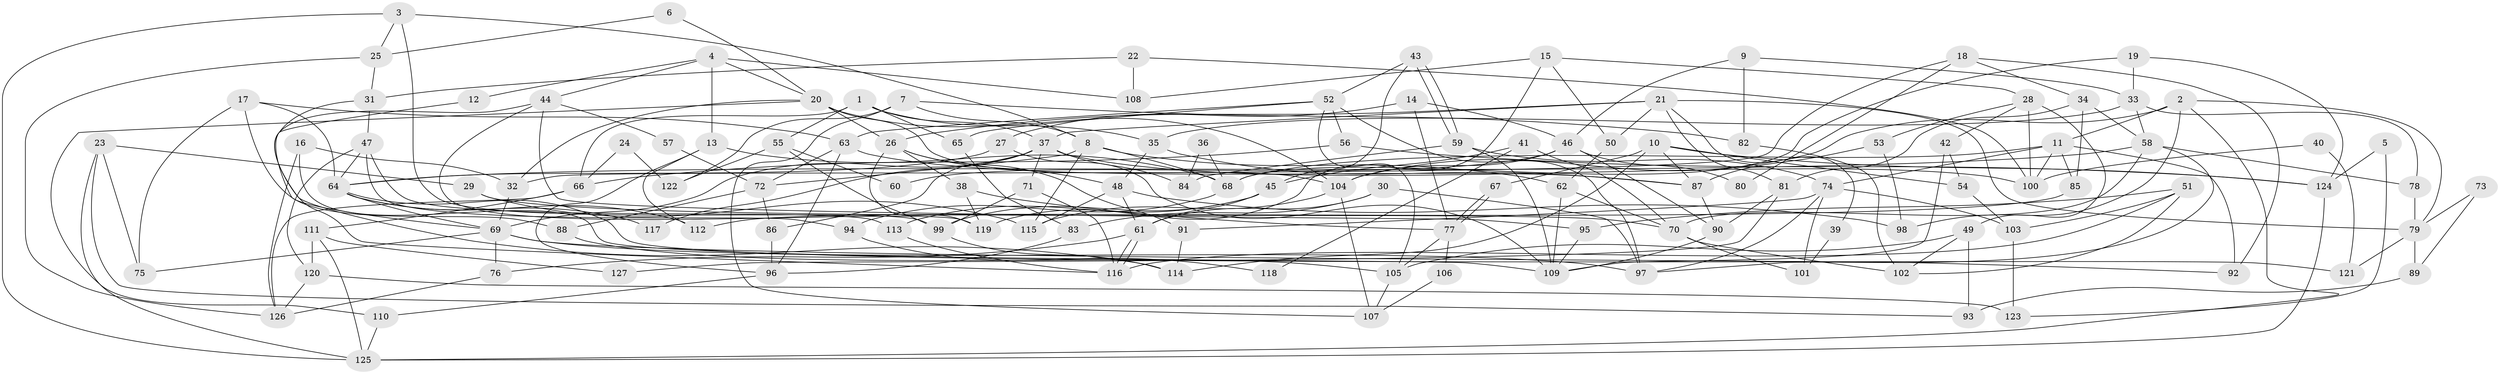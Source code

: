 // Generated by graph-tools (version 1.1) at 2025/36/03/09/25 02:36:03]
// undirected, 127 vertices, 254 edges
graph export_dot {
graph [start="1"]
  node [color=gray90,style=filled];
  1;
  2;
  3;
  4;
  5;
  6;
  7;
  8;
  9;
  10;
  11;
  12;
  13;
  14;
  15;
  16;
  17;
  18;
  19;
  20;
  21;
  22;
  23;
  24;
  25;
  26;
  27;
  28;
  29;
  30;
  31;
  32;
  33;
  34;
  35;
  36;
  37;
  38;
  39;
  40;
  41;
  42;
  43;
  44;
  45;
  46;
  47;
  48;
  49;
  50;
  51;
  52;
  53;
  54;
  55;
  56;
  57;
  58;
  59;
  60;
  61;
  62;
  63;
  64;
  65;
  66;
  67;
  68;
  69;
  70;
  71;
  72;
  73;
  74;
  75;
  76;
  77;
  78;
  79;
  80;
  81;
  82;
  83;
  84;
  85;
  86;
  87;
  88;
  89;
  90;
  91;
  92;
  93;
  94;
  95;
  96;
  97;
  98;
  99;
  100;
  101;
  102;
  103;
  104;
  105;
  106;
  107;
  108;
  109;
  110;
  111;
  112;
  113;
  114;
  115;
  116;
  117;
  118;
  119;
  120;
  121;
  122;
  123;
  124;
  125;
  126;
  127;
  1 -- 104;
  1 -- 66;
  1 -- 37;
  1 -- 55;
  1 -- 65;
  2 -- 104;
  2 -- 11;
  2 -- 79;
  2 -- 98;
  2 -- 125;
  3 -- 99;
  3 -- 8;
  3 -- 25;
  3 -- 125;
  4 -- 20;
  4 -- 13;
  4 -- 12;
  4 -- 44;
  4 -- 108;
  5 -- 124;
  5 -- 123;
  6 -- 25;
  6 -- 20;
  7 -- 82;
  7 -- 8;
  7 -- 107;
  7 -- 122;
  8 -- 72;
  8 -- 62;
  8 -- 68;
  8 -- 115;
  9 -- 33;
  9 -- 46;
  9 -- 82;
  10 -- 124;
  10 -- 54;
  10 -- 67;
  10 -- 87;
  10 -- 114;
  11 -- 74;
  11 -- 85;
  11 -- 68;
  11 -- 92;
  11 -- 100;
  12 -- 114;
  13 -- 96;
  13 -- 68;
  13 -- 112;
  14 -- 27;
  14 -- 77;
  14 -- 46;
  15 -- 108;
  15 -- 28;
  15 -- 50;
  15 -- 119;
  16 -- 32;
  16 -- 109;
  16 -- 126;
  17 -- 75;
  17 -- 63;
  17 -- 64;
  17 -- 88;
  18 -- 34;
  18 -- 92;
  18 -- 32;
  18 -- 80;
  19 -- 68;
  19 -- 33;
  19 -- 124;
  20 -- 35;
  20 -- 26;
  20 -- 32;
  20 -- 104;
  20 -- 110;
  21 -- 26;
  21 -- 37;
  21 -- 39;
  21 -- 50;
  21 -- 79;
  21 -- 81;
  22 -- 31;
  22 -- 100;
  22 -- 108;
  23 -- 29;
  23 -- 125;
  23 -- 75;
  23 -- 93;
  24 -- 66;
  24 -- 122;
  25 -- 31;
  25 -- 126;
  26 -- 119;
  26 -- 91;
  26 -- 38;
  26 -- 48;
  27 -- 64;
  27 -- 109;
  28 -- 53;
  28 -- 100;
  28 -- 42;
  28 -- 49;
  29 -- 115;
  29 -- 70;
  30 -- 61;
  30 -- 97;
  30 -- 83;
  31 -- 69;
  31 -- 47;
  32 -- 69;
  33 -- 35;
  33 -- 58;
  33 -- 78;
  34 -- 81;
  34 -- 58;
  34 -- 85;
  35 -- 87;
  35 -- 48;
  36 -- 84;
  36 -- 68;
  37 -- 69;
  37 -- 71;
  37 -- 84;
  37 -- 86;
  37 -- 100;
  37 -- 117;
  38 -- 77;
  38 -- 119;
  39 -- 101;
  40 -- 121;
  40 -- 100;
  41 -- 45;
  41 -- 70;
  41 -- 118;
  42 -- 109;
  42 -- 54;
  43 -- 52;
  43 -- 59;
  43 -- 59;
  43 -- 45;
  44 -- 119;
  44 -- 57;
  44 -- 95;
  44 -- 116;
  45 -- 113;
  45 -- 61;
  45 -- 99;
  46 -- 104;
  46 -- 60;
  46 -- 80;
  46 -- 90;
  47 -- 120;
  47 -- 64;
  47 -- 94;
  47 -- 113;
  48 -- 61;
  48 -- 98;
  48 -- 115;
  49 -- 105;
  49 -- 93;
  49 -- 102;
  50 -- 62;
  51 -- 102;
  51 -- 116;
  51 -- 95;
  51 -- 103;
  52 -- 63;
  52 -- 97;
  52 -- 56;
  52 -- 65;
  52 -- 105;
  53 -- 87;
  53 -- 98;
  54 -- 103;
  55 -- 99;
  55 -- 60;
  55 -- 122;
  56 -- 124;
  56 -- 66;
  57 -- 72;
  58 -- 78;
  58 -- 64;
  58 -- 70;
  58 -- 97;
  59 -- 109;
  59 -- 74;
  59 -- 84;
  61 -- 116;
  61 -- 116;
  61 -- 76;
  62 -- 109;
  62 -- 70;
  63 -- 72;
  63 -- 96;
  63 -- 87;
  64 -- 69;
  64 -- 112;
  64 -- 117;
  64 -- 121;
  65 -- 83;
  66 -- 126;
  66 -- 111;
  67 -- 77;
  67 -- 77;
  68 -- 94;
  69 -- 76;
  69 -- 75;
  69 -- 92;
  69 -- 97;
  70 -- 101;
  70 -- 102;
  71 -- 116;
  71 -- 99;
  72 -- 86;
  72 -- 88;
  73 -- 89;
  73 -- 79;
  74 -- 97;
  74 -- 91;
  74 -- 101;
  74 -- 103;
  76 -- 126;
  77 -- 105;
  77 -- 106;
  78 -- 79;
  79 -- 89;
  79 -- 121;
  81 -- 90;
  81 -- 127;
  82 -- 102;
  83 -- 96;
  85 -- 112;
  86 -- 96;
  87 -- 90;
  88 -- 105;
  89 -- 93;
  90 -- 109;
  91 -- 114;
  94 -- 118;
  95 -- 109;
  96 -- 110;
  99 -- 114;
  103 -- 123;
  104 -- 115;
  104 -- 107;
  105 -- 107;
  106 -- 107;
  110 -- 125;
  111 -- 125;
  111 -- 120;
  111 -- 127;
  113 -- 116;
  120 -- 126;
  120 -- 123;
  124 -- 125;
}
